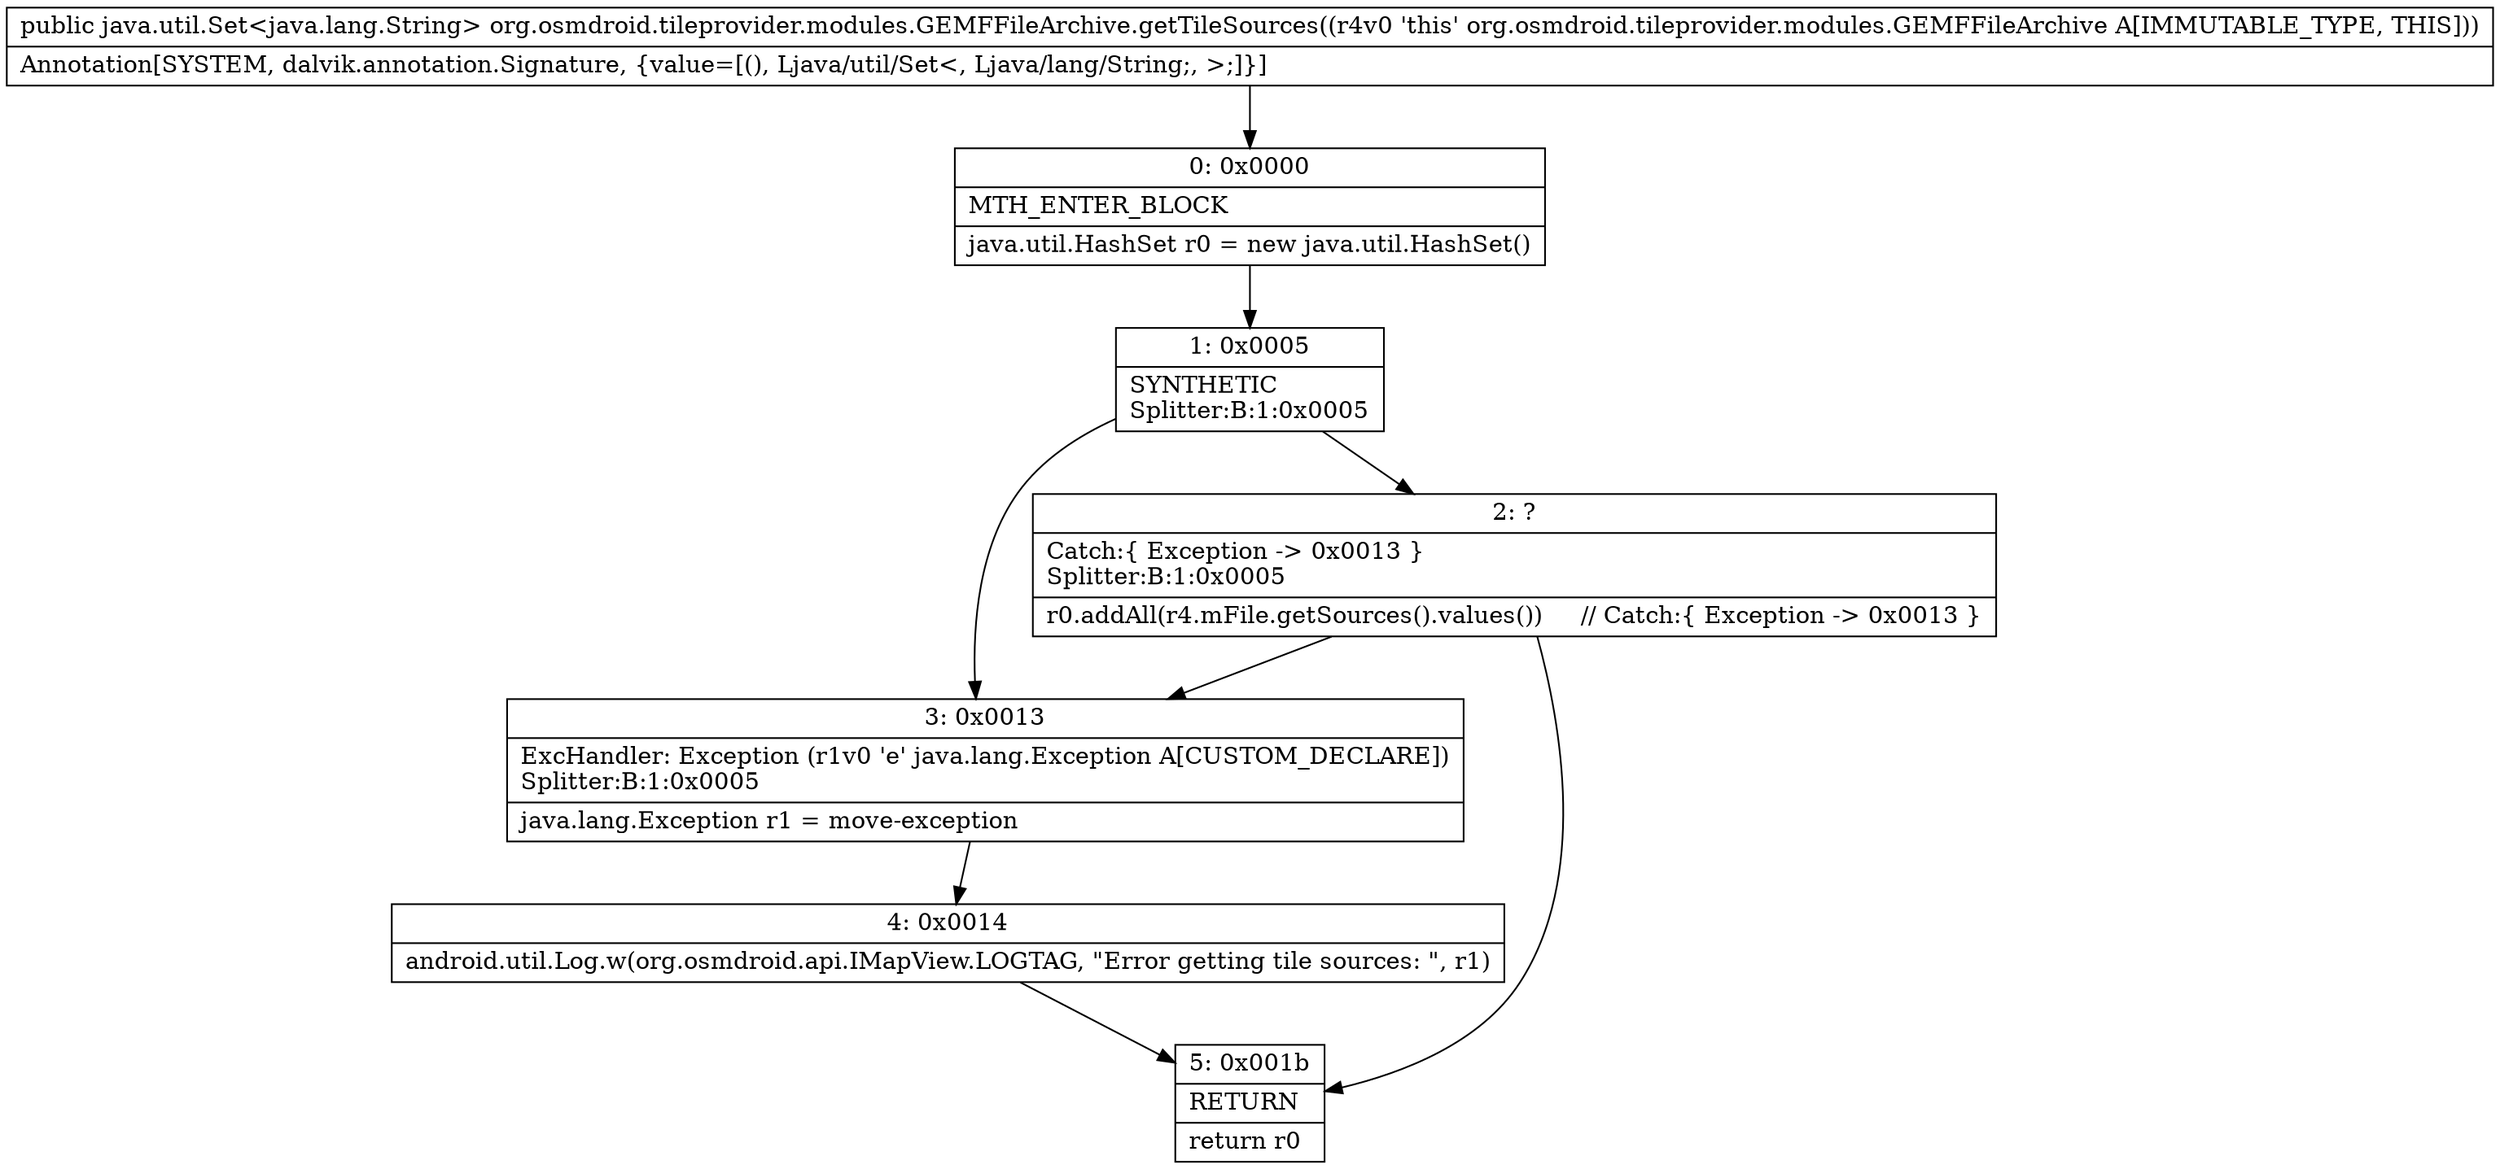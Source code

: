 digraph "CFG fororg.osmdroid.tileprovider.modules.GEMFFileArchive.getTileSources()Ljava\/util\/Set;" {
Node_0 [shape=record,label="{0\:\ 0x0000|MTH_ENTER_BLOCK\l|java.util.HashSet r0 = new java.util.HashSet()\l}"];
Node_1 [shape=record,label="{1\:\ 0x0005|SYNTHETIC\lSplitter:B:1:0x0005\l}"];
Node_2 [shape=record,label="{2\:\ ?|Catch:\{ Exception \-\> 0x0013 \}\lSplitter:B:1:0x0005\l|r0.addAll(r4.mFile.getSources().values())     \/\/ Catch:\{ Exception \-\> 0x0013 \}\l}"];
Node_3 [shape=record,label="{3\:\ 0x0013|ExcHandler: Exception (r1v0 'e' java.lang.Exception A[CUSTOM_DECLARE])\lSplitter:B:1:0x0005\l|java.lang.Exception r1 = move\-exception\l}"];
Node_4 [shape=record,label="{4\:\ 0x0014|android.util.Log.w(org.osmdroid.api.IMapView.LOGTAG, \"Error getting tile sources: \", r1)\l}"];
Node_5 [shape=record,label="{5\:\ 0x001b|RETURN\l|return r0\l}"];
MethodNode[shape=record,label="{public java.util.Set\<java.lang.String\> org.osmdroid.tileprovider.modules.GEMFFileArchive.getTileSources((r4v0 'this' org.osmdroid.tileprovider.modules.GEMFFileArchive A[IMMUTABLE_TYPE, THIS]))  | Annotation[SYSTEM, dalvik.annotation.Signature, \{value=[(), Ljava\/util\/Set\<, Ljava\/lang\/String;, \>;]\}]\l}"];
MethodNode -> Node_0;
Node_0 -> Node_1;
Node_1 -> Node_2;
Node_1 -> Node_3;
Node_2 -> Node_3;
Node_2 -> Node_5;
Node_3 -> Node_4;
Node_4 -> Node_5;
}

